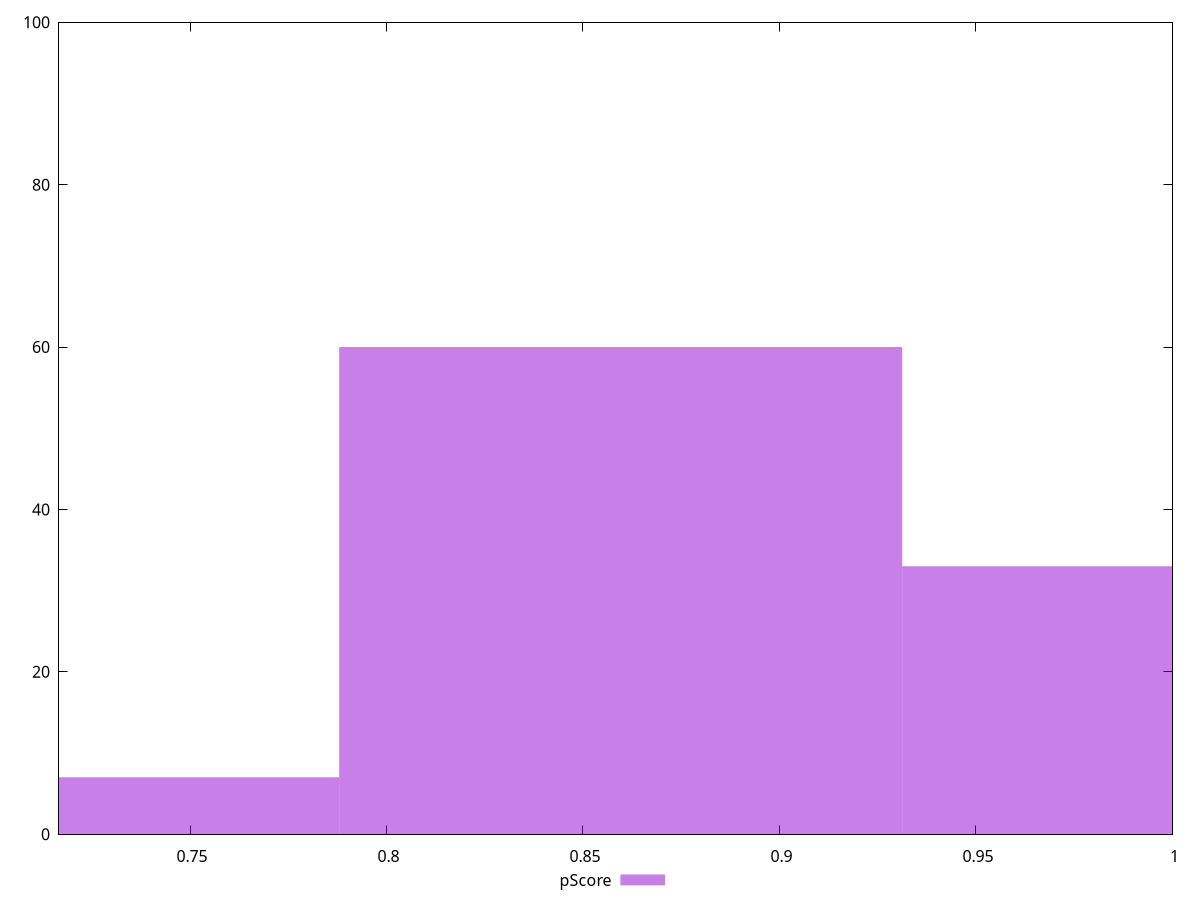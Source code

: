 reset

$pScore <<EOF
0.8595987528897548 60
1.002865211704714 33
0.7163322940747957 7
EOF

set key outside below
set boxwidth 0.14326645881495914
set xrange [0.7166666666666667:1]
set yrange [0:100]
set trange [0:100]
set style fill transparent solid 0.5 noborder
set terminal svg size 640, 490 enhanced background rgb 'white'
set output "reprap/unused-css-rules/samples/pages+cached+noexternal+nomedia+nocss/pScore/histogram.svg"

plot $pScore title "pScore" with boxes

reset
